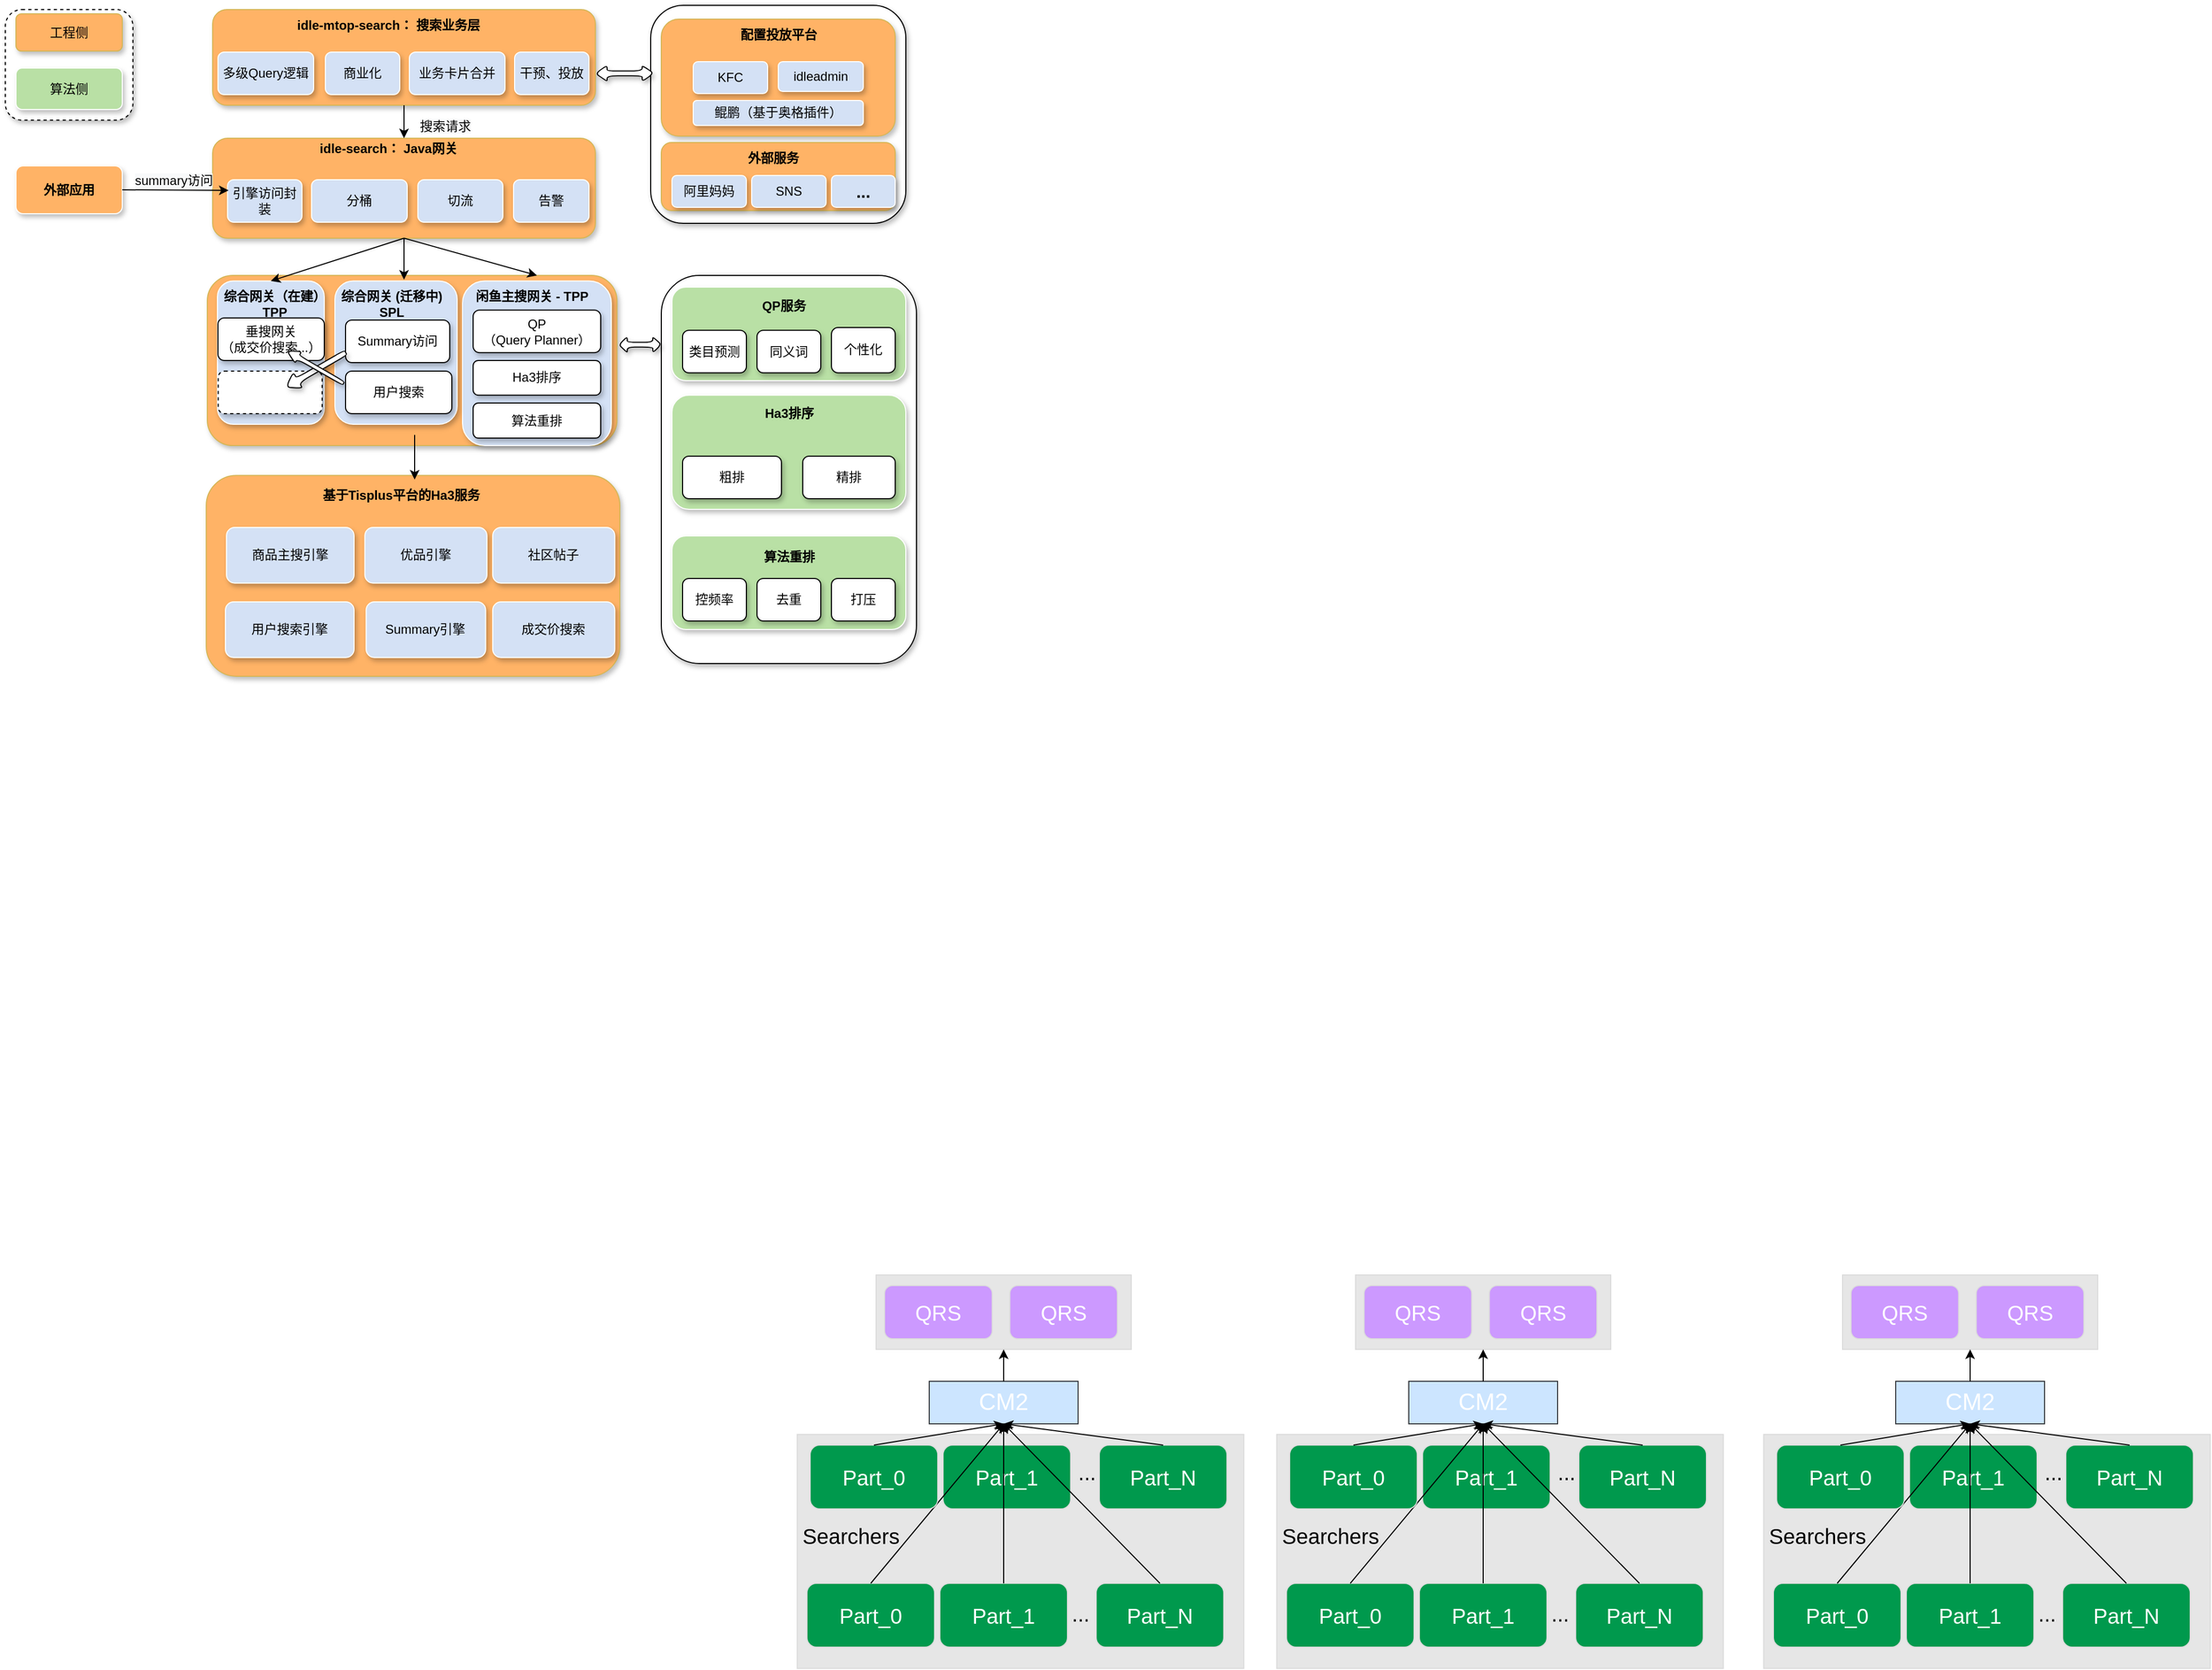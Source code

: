 <mxfile version="15.2.4" type="github">
  <diagram id="C5RBs43oDa-KdzZeNtuy" name="Page-1">
    <mxGraphModel dx="2573" dy="935" grid="1" gridSize="10" guides="1" tooltips="1" connect="1" arrows="1" fold="1" page="1" pageScale="1" pageWidth="827" pageHeight="1169" math="0" shadow="0">
      <root>
        <mxCell id="WIyWlLk6GJQsqaUBKTNV-0" />
        <mxCell id="WIyWlLk6GJQsqaUBKTNV-1" parent="WIyWlLk6GJQsqaUBKTNV-0" />
        <mxCell id="n1WyoDE3m9YggTQjJOGG-90" value="" style="rounded=1;whiteSpace=wrap;html=1;shadow=1;" vertex="1" parent="WIyWlLk6GJQsqaUBKTNV-1">
          <mxGeometry x="507" y="566" width="240" height="205" as="geometry" />
        </mxCell>
        <mxCell id="n1WyoDE3m9YggTQjJOGG-88" value="" style="rounded=1;whiteSpace=wrap;html=1;shadow=1;dashed=1;" vertex="1" parent="WIyWlLk6GJQsqaUBKTNV-1">
          <mxGeometry x="-100" y="570" width="120" height="104" as="geometry" />
        </mxCell>
        <mxCell id="n1WyoDE3m9YggTQjJOGG-87" value="" style="rounded=1;whiteSpace=wrap;html=1;shadow=1;" vertex="1" parent="WIyWlLk6GJQsqaUBKTNV-1">
          <mxGeometry x="517" y="820" width="240" height="365" as="geometry" />
        </mxCell>
        <mxCell id="n1WyoDE3m9YggTQjJOGG-44" value="" style="rounded=1;whiteSpace=wrap;html=1;fillColor=#FFB366;strokeColor=#d6b656;shadow=1;" vertex="1" parent="WIyWlLk6GJQsqaUBKTNV-1">
          <mxGeometry x="90" y="820" width="385.25" height="160" as="geometry" />
        </mxCell>
        <mxCell id="n1WyoDE3m9YggTQjJOGG-2" value="" style="rounded=1;whiteSpace=wrap;html=1;fillColor=#FFB366;strokeColor=#d6b656;shadow=1;" vertex="1" parent="WIyWlLk6GJQsqaUBKTNV-1">
          <mxGeometry x="95" y="570" width="360" height="90" as="geometry" />
        </mxCell>
        <mxCell id="n1WyoDE3m9YggTQjJOGG-3" value="&lt;b&gt;idle-mtop-search： 搜索业务层&lt;/b&gt;" style="text;html=1;resizable=0;autosize=1;align=center;verticalAlign=middle;points=[];fillColor=none;strokeColor=none;rounded=0;shadow=1;" vertex="1" parent="WIyWlLk6GJQsqaUBKTNV-1">
          <mxGeometry x="165" y="575" width="190" height="20" as="geometry" />
        </mxCell>
        <mxCell id="n1WyoDE3m9YggTQjJOGG-4" value="" style="rounded=1;whiteSpace=wrap;html=1;fillColor=#FFB366;strokeColor=#d6b656;shadow=1;" vertex="1" parent="WIyWlLk6GJQsqaUBKTNV-1">
          <mxGeometry x="95" y="691" width="360" height="94" as="geometry" />
        </mxCell>
        <mxCell id="n1WyoDE3m9YggTQjJOGG-6" value="&lt;b&gt;idle-search： Java网关&lt;/b&gt;" style="text;html=1;resizable=0;autosize=1;align=center;verticalAlign=middle;points=[];fillColor=none;strokeColor=none;rounded=0;shadow=1;" vertex="1" parent="WIyWlLk6GJQsqaUBKTNV-1">
          <mxGeometry x="190" y="691" width="140" height="20" as="geometry" />
        </mxCell>
        <mxCell id="n1WyoDE3m9YggTQjJOGG-8" value="算法侧" style="rounded=1;whiteSpace=wrap;html=1;fillColor=#B9E0A5;strokeColor=#FFFFFF;shadow=1;" vertex="1" parent="WIyWlLk6GJQsqaUBKTNV-1">
          <mxGeometry x="-90" y="625" width="100" height="39" as="geometry" />
        </mxCell>
        <mxCell id="n1WyoDE3m9YggTQjJOGG-9" value="工程侧" style="rounded=1;whiteSpace=wrap;html=1;fillColor=#FFB366;strokeColor=#d6b656;shadow=1;" vertex="1" parent="WIyWlLk6GJQsqaUBKTNV-1">
          <mxGeometry x="-90" y="574" width="100" height="35" as="geometry" />
        </mxCell>
        <mxCell id="n1WyoDE3m9YggTQjJOGG-10" value="业务卡片合并" style="rounded=1;whiteSpace=wrap;html=1;fillColor=#D4E1F5;strokeColor=#FFFFFF;shadow=1;" vertex="1" parent="WIyWlLk6GJQsqaUBKTNV-1">
          <mxGeometry x="280" y="610" width="90" height="40" as="geometry" />
        </mxCell>
        <mxCell id="n1WyoDE3m9YggTQjJOGG-11" value="多级Query逻辑" style="rounded=1;whiteSpace=wrap;html=1;fillColor=#D4E1F5;strokeColor=#FFFFFF;shadow=1;" vertex="1" parent="WIyWlLk6GJQsqaUBKTNV-1">
          <mxGeometry x="100" y="610" width="90" height="40" as="geometry" />
        </mxCell>
        <mxCell id="n1WyoDE3m9YggTQjJOGG-12" value="干预、投放" style="rounded=1;whiteSpace=wrap;html=1;fillColor=#D4E1F5;strokeColor=#FFFFFF;shadow=1;" vertex="1" parent="WIyWlLk6GJQsqaUBKTNV-1">
          <mxGeometry x="379" y="610" width="70" height="40" as="geometry" />
        </mxCell>
        <mxCell id="n1WyoDE3m9YggTQjJOGG-13" value="商业化" style="rounded=1;whiteSpace=wrap;html=1;fillColor=#D4E1F5;strokeColor=#FFFFFF;shadow=1;" vertex="1" parent="WIyWlLk6GJQsqaUBKTNV-1">
          <mxGeometry x="201" y="610" width="70" height="40" as="geometry" />
        </mxCell>
        <mxCell id="n1WyoDE3m9YggTQjJOGG-16" value="" style="rounded=1;whiteSpace=wrap;html=1;fillColor=#FFB366;strokeColor=#d6b656;shadow=1;" vertex="1" parent="WIyWlLk6GJQsqaUBKTNV-1">
          <mxGeometry x="517" y="579" width="220" height="110" as="geometry" />
        </mxCell>
        <mxCell id="n1WyoDE3m9YggTQjJOGG-17" value="鲲鹏（基于奥格插件）" style="rounded=1;whiteSpace=wrap;html=1;fillColor=#D4E1F5;strokeColor=#FFFFFF;shadow=1;" vertex="1" parent="WIyWlLk6GJQsqaUBKTNV-1">
          <mxGeometry x="547" y="655.5" width="160" height="23.5" as="geometry" />
        </mxCell>
        <mxCell id="n1WyoDE3m9YggTQjJOGG-18" value="&lt;b&gt;配置投放平台&lt;/b&gt;" style="text;html=1;resizable=0;autosize=1;align=center;verticalAlign=middle;points=[];fillColor=none;strokeColor=none;rounded=0;shadow=1;" vertex="1" parent="WIyWlLk6GJQsqaUBKTNV-1">
          <mxGeometry x="582" y="584" width="90" height="20" as="geometry" />
        </mxCell>
        <mxCell id="n1WyoDE3m9YggTQjJOGG-19" value="idleadmin" style="rounded=1;whiteSpace=wrap;html=1;fillColor=#D4E1F5;strokeColor=#FFFFFF;shadow=1;" vertex="1" parent="WIyWlLk6GJQsqaUBKTNV-1">
          <mxGeometry x="627" y="619" width="80" height="28" as="geometry" />
        </mxCell>
        <mxCell id="n1WyoDE3m9YggTQjJOGG-20" value="引擎访问封装" style="rounded=1;whiteSpace=wrap;html=1;fillColor=#D4E1F5;strokeColor=#FFFFFF;shadow=1;" vertex="1" parent="WIyWlLk6GJQsqaUBKTNV-1">
          <mxGeometry x="109" y="730" width="70" height="40" as="geometry" />
        </mxCell>
        <mxCell id="n1WyoDE3m9YggTQjJOGG-21" value="分桶" style="rounded=1;whiteSpace=wrap;html=1;fillColor=#D4E1F5;strokeColor=#FFFFFF;shadow=1;" vertex="1" parent="WIyWlLk6GJQsqaUBKTNV-1">
          <mxGeometry x="188" y="730" width="90" height="40" as="geometry" />
        </mxCell>
        <mxCell id="n1WyoDE3m9YggTQjJOGG-22" value="切流" style="rounded=1;whiteSpace=wrap;html=1;fillColor=#D4E1F5;strokeColor=#FFFFFF;shadow=1;" vertex="1" parent="WIyWlLk6GJQsqaUBKTNV-1">
          <mxGeometry x="288" y="730" width="80" height="40" as="geometry" />
        </mxCell>
        <mxCell id="n1WyoDE3m9YggTQjJOGG-23" value="告警" style="rounded=1;whiteSpace=wrap;html=1;fillColor=#D4E1F5;strokeColor=#FFFFFF;shadow=1;" vertex="1" parent="WIyWlLk6GJQsqaUBKTNV-1">
          <mxGeometry x="378" y="730" width="71" height="40" as="geometry" />
        </mxCell>
        <mxCell id="n1WyoDE3m9YggTQjJOGG-25" value="&lt;b&gt;外部应用&lt;/b&gt;" style="rounded=1;whiteSpace=wrap;html=1;fillColor=#FFB366;strokeColor=#FFFFFF;shadow=1;" vertex="1" parent="WIyWlLk6GJQsqaUBKTNV-1">
          <mxGeometry x="-90" y="717" width="100" height="45" as="geometry" />
        </mxCell>
        <mxCell id="n1WyoDE3m9YggTQjJOGG-28" value="" style="endArrow=classic;html=1;exitX=1;exitY=0.5;exitDx=0;exitDy=0;" edge="1" parent="WIyWlLk6GJQsqaUBKTNV-1" source="n1WyoDE3m9YggTQjJOGG-25">
          <mxGeometry width="50" height="50" relative="1" as="geometry">
            <mxPoint x="380" y="581" as="sourcePoint" />
            <mxPoint x="110" y="740" as="targetPoint" />
          </mxGeometry>
        </mxCell>
        <mxCell id="n1WyoDE3m9YggTQjJOGG-29" value="&lt;span style=&quot;color: rgb(0 , 0 , 0) ; font-family: &amp;#34;helvetica&amp;#34; ; font-size: 12px ; font-style: normal ; font-weight: 400 ; letter-spacing: normal ; text-align: center ; text-indent: 0px ; text-transform: none ; word-spacing: 0px ; background-color: rgb(248 , 249 , 250) ; display: inline ; float: none&quot;&gt;summary访问&lt;/span&gt;" style="text;whiteSpace=wrap;html=1;" vertex="1" parent="WIyWlLk6GJQsqaUBKTNV-1">
          <mxGeometry x="20" y="717" width="90" height="30" as="geometry" />
        </mxCell>
        <mxCell id="n1WyoDE3m9YggTQjJOGG-30" value="" style="endArrow=classic;html=1;exitX=0.5;exitY=1;exitDx=0;exitDy=0;entryX=0.5;entryY=0;entryDx=0;entryDy=0;" edge="1" parent="WIyWlLk6GJQsqaUBKTNV-1" source="n1WyoDE3m9YggTQjJOGG-2" target="n1WyoDE3m9YggTQjJOGG-4">
          <mxGeometry width="50" height="50" relative="1" as="geometry">
            <mxPoint x="380" y="700" as="sourcePoint" />
            <mxPoint x="430" y="650" as="targetPoint" />
          </mxGeometry>
        </mxCell>
        <mxCell id="n1WyoDE3m9YggTQjJOGG-31" value="&lt;span style=&quot;color: rgb(0 , 0 , 0) ; font-family: &amp;#34;helvetica&amp;#34; ; font-size: 12px ; font-style: normal ; font-weight: 400 ; letter-spacing: normal ; text-align: center ; text-indent: 0px ; text-transform: none ; word-spacing: 0px ; background-color: rgb(248 , 249 , 250) ; display: inline ; float: none&quot;&gt;搜索请求&lt;/span&gt;" style="text;whiteSpace=wrap;html=1;" vertex="1" parent="WIyWlLk6GJQsqaUBKTNV-1">
          <mxGeometry x="288" y="666" width="90" height="30" as="geometry" />
        </mxCell>
        <mxCell id="n1WyoDE3m9YggTQjJOGG-32" value="" style="rounded=1;whiteSpace=wrap;html=1;fillColor=#D4E1F5;strokeColor=#FFFFFF;shadow=1;" vertex="1" parent="WIyWlLk6GJQsqaUBKTNV-1">
          <mxGeometry x="330" y="825.25" width="140" height="154.75" as="geometry" />
        </mxCell>
        <mxCell id="n1WyoDE3m9YggTQjJOGG-33" value="&lt;b&gt;闲鱼主搜网关 - TPP&lt;/b&gt;" style="text;html=1;resizable=0;autosize=1;align=center;verticalAlign=middle;points=[];fillColor=none;strokeColor=none;rounded=0;shadow=1;" vertex="1" parent="WIyWlLk6GJQsqaUBKTNV-1">
          <mxGeometry x="335" y="830" width="120" height="20" as="geometry" />
        </mxCell>
        <mxCell id="n1WyoDE3m9YggTQjJOGG-38" value="" style="rounded=1;whiteSpace=wrap;html=1;fillColor=#D4E1F5;strokeColor=#FFFFFF;shadow=1;" vertex="1" parent="WIyWlLk6GJQsqaUBKTNV-1">
          <mxGeometry x="210" y="825.25" width="115" height="134.75" as="geometry" />
        </mxCell>
        <mxCell id="n1WyoDE3m9YggTQjJOGG-39" value="&lt;b&gt;综合网关 (迁移中)&lt;br&gt;SPL&lt;br&gt;&lt;/b&gt;" style="text;html=1;resizable=0;autosize=1;align=center;verticalAlign=middle;points=[];fillColor=none;strokeColor=none;rounded=0;shadow=1;" vertex="1" parent="WIyWlLk6GJQsqaUBKTNV-1">
          <mxGeometry x="208" y="832" width="110" height="30" as="geometry" />
        </mxCell>
        <mxCell id="n1WyoDE3m9YggTQjJOGG-42" value="" style="rounded=1;whiteSpace=wrap;html=1;fillColor=#D4E1F5;shadow=1;strokeColor=#FFFFFF;" vertex="1" parent="WIyWlLk6GJQsqaUBKTNV-1">
          <mxGeometry x="99.5" y="825.25" width="100.5" height="134.75" as="geometry" />
        </mxCell>
        <mxCell id="n1WyoDE3m9YggTQjJOGG-43" value="QP&lt;br&gt;（Query Planner）" style="rounded=1;whiteSpace=wrap;html=1;fillColor=#FFFFFF;strokeColor=#000000;shadow=1;" vertex="1" parent="WIyWlLk6GJQsqaUBKTNV-1">
          <mxGeometry x="340" y="852.63" width="120" height="40" as="geometry" />
        </mxCell>
        <mxCell id="n1WyoDE3m9YggTQjJOGG-45" value="算法重排" style="rounded=1;whiteSpace=wrap;html=1;fillColor=#FFFFFF;strokeColor=#000000;shadow=1;" vertex="1" parent="WIyWlLk6GJQsqaUBKTNV-1">
          <mxGeometry x="340" y="940" width="120" height="33" as="geometry" />
        </mxCell>
        <mxCell id="n1WyoDE3m9YggTQjJOGG-46" value="&lt;b&gt;综合网关（在建）&lt;br&gt;TPP&lt;/b&gt;" style="text;html=1;resizable=0;autosize=1;align=center;verticalAlign=middle;points=[];fillColor=none;strokeColor=none;rounded=0;shadow=1;" vertex="1" parent="WIyWlLk6GJQsqaUBKTNV-1">
          <mxGeometry x="98" y="832" width="110" height="30" as="geometry" />
        </mxCell>
        <mxCell id="n1WyoDE3m9YggTQjJOGG-47" value="垂搜网关&lt;br&gt;（成交价搜索...）" style="rounded=1;whiteSpace=wrap;html=1;fillColor=#FFFFFF;strokeColor=#000000;shadow=1;" vertex="1" parent="WIyWlLk6GJQsqaUBKTNV-1">
          <mxGeometry x="100" y="860" width="100" height="40" as="geometry" />
        </mxCell>
        <mxCell id="n1WyoDE3m9YggTQjJOGG-48" value="" style="rounded=1;whiteSpace=wrap;html=1;fillColor=#FFFFFF;strokeColor=#000000;shadow=1;dashed=1;" vertex="1" parent="WIyWlLk6GJQsqaUBKTNV-1">
          <mxGeometry x="100.25" y="910" width="97.75" height="40" as="geometry" />
        </mxCell>
        <mxCell id="n1WyoDE3m9YggTQjJOGG-49" value="Summary访问" style="rounded=1;whiteSpace=wrap;html=1;fillColor=#FFFFFF;strokeColor=#000000;shadow=1;" vertex="1" parent="WIyWlLk6GJQsqaUBKTNV-1">
          <mxGeometry x="220" y="862" width="98" height="40" as="geometry" />
        </mxCell>
        <mxCell id="n1WyoDE3m9YggTQjJOGG-50" value="用户搜索" style="rounded=1;whiteSpace=wrap;html=1;fillColor=#FFFFFF;strokeColor=#000000;shadow=1;" vertex="1" parent="WIyWlLk6GJQsqaUBKTNV-1">
          <mxGeometry x="220" y="910" width="100" height="40" as="geometry" />
        </mxCell>
        <mxCell id="n1WyoDE3m9YggTQjJOGG-56" value="" style="endArrow=classic;html=1;exitX=0.5;exitY=1;exitDx=0;exitDy=0;entryX=0.5;entryY=0;entryDx=0;entryDy=0;" edge="1" parent="WIyWlLk6GJQsqaUBKTNV-1" source="n1WyoDE3m9YggTQjJOGG-4" target="n1WyoDE3m9YggTQjJOGG-42">
          <mxGeometry width="50" height="50" relative="1" as="geometry">
            <mxPoint x="285" y="794" as="sourcePoint" />
            <mxPoint x="295" y="710" as="targetPoint" />
          </mxGeometry>
        </mxCell>
        <mxCell id="n1WyoDE3m9YggTQjJOGG-57" value="" style="endArrow=classic;html=1;exitX=0.5;exitY=1;exitDx=0;exitDy=0;" edge="1" parent="WIyWlLk6GJQsqaUBKTNV-1" source="n1WyoDE3m9YggTQjJOGG-4">
          <mxGeometry width="50" height="50" relative="1" as="geometry">
            <mxPoint x="280" y="790" as="sourcePoint" />
            <mxPoint x="275" y="824" as="targetPoint" />
          </mxGeometry>
        </mxCell>
        <mxCell id="n1WyoDE3m9YggTQjJOGG-58" value="" style="endArrow=classic;html=1;exitX=0.5;exitY=1;exitDx=0;exitDy=0;" edge="1" parent="WIyWlLk6GJQsqaUBKTNV-1" source="n1WyoDE3m9YggTQjJOGG-4">
          <mxGeometry width="50" height="50" relative="1" as="geometry">
            <mxPoint x="280" y="794" as="sourcePoint" />
            <mxPoint x="400" y="820" as="targetPoint" />
          </mxGeometry>
        </mxCell>
        <mxCell id="n1WyoDE3m9YggTQjJOGG-59" value="" style="shape=singleArrow;direction=west;whiteSpace=wrap;html=1;rounded=1;shadow=1;strokeColor=#000000;fillColor=#FFFFFF;gradientColor=none;rotation=-30;arrowWidth=0.298;arrowSize=0.2;" vertex="1" parent="WIyWlLk6GJQsqaUBKTNV-1">
          <mxGeometry x="159.54" y="900.3" width="65" height="17.13" as="geometry" />
        </mxCell>
        <mxCell id="n1WyoDE3m9YggTQjJOGG-61" value="" style="shape=singleArrow;direction=west;whiteSpace=wrap;html=1;rounded=1;shadow=1;strokeColor=#000000;fillColor=#FFFFFF;gradientColor=none;rotation=30;arrowWidth=0.298;arrowSize=0.2;" vertex="1" parent="WIyWlLk6GJQsqaUBKTNV-1">
          <mxGeometry x="160.77" y="899.91" width="61.46" height="12.63" as="geometry" />
        </mxCell>
        <mxCell id="n1WyoDE3m9YggTQjJOGG-64" value="" style="rounded=1;whiteSpace=wrap;html=1;fillColor=#FFB366;strokeColor=#d6b656;shadow=1;" vertex="1" parent="WIyWlLk6GJQsqaUBKTNV-1">
          <mxGeometry x="89" y="1008.18" width="389" height="188.82" as="geometry" />
        </mxCell>
        <mxCell id="n1WyoDE3m9YggTQjJOGG-65" value="商品主搜引擎" style="rounded=1;whiteSpace=wrap;html=1;fillColor=#D4E1F5;shadow=1;strokeColor=#FFFFFF;" vertex="1" parent="WIyWlLk6GJQsqaUBKTNV-1">
          <mxGeometry x="108" y="1057" width="120" height="52.37" as="geometry" />
        </mxCell>
        <mxCell id="n1WyoDE3m9YggTQjJOGG-66" value="" style="shape=doubleArrow;whiteSpace=wrap;html=1;rounded=1;shadow=1;strokeColor=#000000;fillColor=#FFFFFF;gradientColor=none;" vertex="1" parent="WIyWlLk6GJQsqaUBKTNV-1">
          <mxGeometry x="455" y="622.5" width="55" height="15" as="geometry" />
        </mxCell>
        <mxCell id="n1WyoDE3m9YggTQjJOGG-67" value="用户搜索引擎" style="rounded=1;whiteSpace=wrap;html=1;fillColor=#D4E1F5;shadow=1;strokeColor=#FFFFFF;" vertex="1" parent="WIyWlLk6GJQsqaUBKTNV-1">
          <mxGeometry x="107" y="1127" width="121" height="52.37" as="geometry" />
        </mxCell>
        <mxCell id="n1WyoDE3m9YggTQjJOGG-68" value="优品引擎" style="rounded=1;whiteSpace=wrap;html=1;fillColor=#D4E1F5;shadow=1;strokeColor=#FFFFFF;" vertex="1" parent="WIyWlLk6GJQsqaUBKTNV-1">
          <mxGeometry x="238.17" y="1057" width="114.83" height="52.37" as="geometry" />
        </mxCell>
        <mxCell id="n1WyoDE3m9YggTQjJOGG-69" value="Summary引擎" style="rounded=1;whiteSpace=wrap;html=1;fillColor=#D4E1F5;shadow=1;strokeColor=#FFFFFF;" vertex="1" parent="WIyWlLk6GJQsqaUBKTNV-1">
          <mxGeometry x="239.38" y="1127" width="112.41" height="52.37" as="geometry" />
        </mxCell>
        <mxCell id="n1WyoDE3m9YggTQjJOGG-70" value="社区帖子" style="rounded=1;whiteSpace=wrap;html=1;fillColor=#D4E1F5;shadow=1;strokeColor=#FFFFFF;" vertex="1" parent="WIyWlLk6GJQsqaUBKTNV-1">
          <mxGeometry x="358.42" y="1057" width="114.83" height="52.37" as="geometry" />
        </mxCell>
        <mxCell id="n1WyoDE3m9YggTQjJOGG-71" value="成交价搜索" style="rounded=1;whiteSpace=wrap;html=1;fillColor=#D4E1F5;shadow=1;strokeColor=#FFFFFF;" vertex="1" parent="WIyWlLk6GJQsqaUBKTNV-1">
          <mxGeometry x="358.42" y="1127" width="114.83" height="52.37" as="geometry" />
        </mxCell>
        <mxCell id="n1WyoDE3m9YggTQjJOGG-72" value="&lt;b&gt;基于Tisplus平台的Ha3服务&lt;/b&gt;" style="text;html=1;resizable=0;autosize=1;align=center;verticalAlign=middle;points=[];fillColor=none;strokeColor=none;rounded=0;shadow=1;" vertex="1" parent="WIyWlLk6GJQsqaUBKTNV-1">
          <mxGeometry x="191.79" y="1017" width="160" height="20" as="geometry" />
        </mxCell>
        <mxCell id="n1WyoDE3m9YggTQjJOGG-73" value="" style="endArrow=classic;html=1;" edge="1" parent="WIyWlLk6GJQsqaUBKTNV-1">
          <mxGeometry width="50" height="50" relative="1" as="geometry">
            <mxPoint x="285" y="970" as="sourcePoint" />
            <mxPoint x="285" y="1012" as="targetPoint" />
          </mxGeometry>
        </mxCell>
        <mxCell id="n1WyoDE3m9YggTQjJOGG-74" value="" style="rounded=1;whiteSpace=wrap;html=1;fillColor=#B9E0A5;strokeColor=#FFFFFF;shadow=1;" vertex="1" parent="WIyWlLk6GJQsqaUBKTNV-1">
          <mxGeometry x="527" y="831" width="220" height="88" as="geometry" />
        </mxCell>
        <mxCell id="n1WyoDE3m9YggTQjJOGG-75" value="&lt;b&gt;QP服务&lt;/b&gt;" style="text;html=1;resizable=0;autosize=1;align=center;verticalAlign=middle;points=[];fillColor=none;strokeColor=none;rounded=0;shadow=1;" vertex="1" parent="WIyWlLk6GJQsqaUBKTNV-1">
          <mxGeometry x="602" y="839" width="60" height="20" as="geometry" />
        </mxCell>
        <mxCell id="n1WyoDE3m9YggTQjJOGG-76" value="类目预测" style="rounded=1;whiteSpace=wrap;html=1;fillColor=#FFFFFF;strokeColor=#000000;shadow=1;" vertex="1" parent="WIyWlLk6GJQsqaUBKTNV-1">
          <mxGeometry x="537" y="871.63" width="60" height="40" as="geometry" />
        </mxCell>
        <mxCell id="n1WyoDE3m9YggTQjJOGG-77" value="同义词" style="rounded=1;whiteSpace=wrap;html=1;fillColor=#FFFFFF;strokeColor=#000000;shadow=1;" vertex="1" parent="WIyWlLk6GJQsqaUBKTNV-1">
          <mxGeometry x="607" y="871.63" width="60" height="40" as="geometry" />
        </mxCell>
        <mxCell id="n1WyoDE3m9YggTQjJOGG-78" value="个性化" style="rounded=1;whiteSpace=wrap;html=1;fillColor=#FFFFFF;strokeColor=#000000;shadow=1;" vertex="1" parent="WIyWlLk6GJQsqaUBKTNV-1">
          <mxGeometry x="677" y="869" width="60" height="42.63" as="geometry" />
        </mxCell>
        <mxCell id="n1WyoDE3m9YggTQjJOGG-79" value="" style="rounded=1;whiteSpace=wrap;html=1;fillColor=#B9E0A5;strokeColor=#FFFFFF;shadow=1;" vertex="1" parent="WIyWlLk6GJQsqaUBKTNV-1">
          <mxGeometry x="527" y="1065" width="220" height="88" as="geometry" />
        </mxCell>
        <mxCell id="n1WyoDE3m9YggTQjJOGG-80" value="&lt;b&gt;算法重排&lt;/b&gt;" style="text;html=1;resizable=0;autosize=1;align=center;verticalAlign=middle;points=[];fillColor=none;strokeColor=none;rounded=0;shadow=1;" vertex="1" parent="WIyWlLk6GJQsqaUBKTNV-1">
          <mxGeometry x="607" y="1075" width="60" height="20" as="geometry" />
        </mxCell>
        <mxCell id="n1WyoDE3m9YggTQjJOGG-81" value="控频率" style="rounded=1;whiteSpace=wrap;html=1;fillColor=#FFFFFF;strokeColor=#000000;shadow=1;" vertex="1" parent="WIyWlLk6GJQsqaUBKTNV-1">
          <mxGeometry x="537" y="1105" width="60" height="40" as="geometry" />
        </mxCell>
        <mxCell id="n1WyoDE3m9YggTQjJOGG-82" value="去重" style="rounded=1;whiteSpace=wrap;html=1;fillColor=#FFFFFF;strokeColor=#000000;shadow=1;" vertex="1" parent="WIyWlLk6GJQsqaUBKTNV-1">
          <mxGeometry x="607" y="1105" width="60" height="40" as="geometry" />
        </mxCell>
        <mxCell id="n1WyoDE3m9YggTQjJOGG-83" value="打压" style="rounded=1;whiteSpace=wrap;html=1;fillColor=#FFFFFF;strokeColor=#000000;shadow=1;" vertex="1" parent="WIyWlLk6GJQsqaUBKTNV-1">
          <mxGeometry x="677" y="1105" width="60" height="40" as="geometry" />
        </mxCell>
        <mxCell id="n1WyoDE3m9YggTQjJOGG-85" value="" style="shape=doubleArrow;whiteSpace=wrap;html=1;rounded=1;shadow=1;strokeColor=#000000;fillColor=#FFFFFF;gradientColor=none;" vertex="1" parent="WIyWlLk6GJQsqaUBKTNV-1">
          <mxGeometry x="477" y="877.63" width="40" height="15" as="geometry" />
        </mxCell>
        <mxCell id="n1WyoDE3m9YggTQjJOGG-92" value="KFC" style="rounded=1;whiteSpace=wrap;html=1;fillColor=#D4E1F5;strokeColor=#FFFFFF;shadow=1;" vertex="1" parent="WIyWlLk6GJQsqaUBKTNV-1">
          <mxGeometry x="547" y="619" width="70" height="30" as="geometry" />
        </mxCell>
        <mxCell id="n1WyoDE3m9YggTQjJOGG-94" value="" style="rounded=1;whiteSpace=wrap;html=1;fillColor=#FFB366;strokeColor=#d6b656;shadow=1;" vertex="1" parent="WIyWlLk6GJQsqaUBKTNV-1">
          <mxGeometry x="517" y="695" width="220" height="64" as="geometry" />
        </mxCell>
        <mxCell id="n1WyoDE3m9YggTQjJOGG-95" value="&lt;b&gt;外部服务&lt;/b&gt;" style="text;html=1;resizable=0;autosize=1;align=center;verticalAlign=middle;points=[];fillColor=none;strokeColor=none;rounded=0;shadow=1;" vertex="1" parent="WIyWlLk6GJQsqaUBKTNV-1">
          <mxGeometry x="592" y="700" width="60" height="20" as="geometry" />
        </mxCell>
        <mxCell id="n1WyoDE3m9YggTQjJOGG-96" value="阿里妈妈" style="rounded=1;whiteSpace=wrap;html=1;fillColor=#D4E1F5;strokeColor=#FFFFFF;shadow=1;" vertex="1" parent="WIyWlLk6GJQsqaUBKTNV-1">
          <mxGeometry x="527" y="726" width="70" height="30" as="geometry" />
        </mxCell>
        <mxCell id="n1WyoDE3m9YggTQjJOGG-98" value="SNS" style="rounded=1;whiteSpace=wrap;html=1;fillColor=#D4E1F5;strokeColor=#FFFFFF;shadow=1;" vertex="1" parent="WIyWlLk6GJQsqaUBKTNV-1">
          <mxGeometry x="602" y="726" width="70" height="30" as="geometry" />
        </mxCell>
        <mxCell id="n1WyoDE3m9YggTQjJOGG-100" value="&lt;font style=&quot;font-size: 16px&quot;&gt;&lt;b&gt;...&lt;/b&gt;&lt;/font&gt;" style="rounded=1;whiteSpace=wrap;html=1;fillColor=#D4E1F5;strokeColor=#FFFFFF;shadow=1;" vertex="1" parent="WIyWlLk6GJQsqaUBKTNV-1">
          <mxGeometry x="677" y="726" width="60" height="30" as="geometry" />
        </mxCell>
        <mxCell id="n1WyoDE3m9YggTQjJOGG-106" value="Ha3排序" style="rounded=1;whiteSpace=wrap;html=1;fillColor=#FFFFFF;strokeColor=#000000;shadow=1;" vertex="1" parent="WIyWlLk6GJQsqaUBKTNV-1">
          <mxGeometry x="340" y="900" width="120" height="32.63" as="geometry" />
        </mxCell>
        <mxCell id="n1WyoDE3m9YggTQjJOGG-107" value="" style="rounded=1;whiteSpace=wrap;html=1;fillColor=#B9E0A5;strokeColor=#FFFFFF;shadow=1;" vertex="1" parent="WIyWlLk6GJQsqaUBKTNV-1">
          <mxGeometry x="527" y="932.63" width="220" height="107.37" as="geometry" />
        </mxCell>
        <mxCell id="n1WyoDE3m9YggTQjJOGG-109" value="&lt;b&gt;Ha3排序&lt;/b&gt;" style="text;html=1;resizable=0;autosize=1;align=center;verticalAlign=middle;points=[];fillColor=none;strokeColor=none;rounded=0;shadow=1;" vertex="1" parent="WIyWlLk6GJQsqaUBKTNV-1">
          <mxGeometry x="607" y="940" width="60" height="20" as="geometry" />
        </mxCell>
        <mxCell id="n1WyoDE3m9YggTQjJOGG-110" value="粗排" style="rounded=1;whiteSpace=wrap;html=1;fillColor=#FFFFFF;strokeColor=#000000;shadow=1;" vertex="1" parent="WIyWlLk6GJQsqaUBKTNV-1">
          <mxGeometry x="537" y="990" width="93" height="40" as="geometry" />
        </mxCell>
        <mxCell id="n1WyoDE3m9YggTQjJOGG-112" value="精排" style="rounded=1;whiteSpace=wrap;html=1;fillColor=#FFFFFF;strokeColor=#000000;shadow=1;" vertex="1" parent="WIyWlLk6GJQsqaUBKTNV-1">
          <mxGeometry x="650" y="990" width="87" height="40" as="geometry" />
        </mxCell>
        <mxCell id="n1WyoDE3m9YggTQjJOGG-121" value="" style="rounded=0;whiteSpace=wrap;html=1;shadow=0;strokeColor=#DBDBDB;fillColor=#E6E6E6;gradientColor=none;" vertex="1" parent="WIyWlLk6GJQsqaUBKTNV-1">
          <mxGeometry x="644.84" y="1910" width="420" height="220" as="geometry" />
        </mxCell>
        <mxCell id="n1WyoDE3m9YggTQjJOGG-122" value="&lt;font color=&quot;#ffffff&quot; style=&quot;font-size: 22px&quot;&gt;CM2&lt;/font&gt;" style="rounded=0;whiteSpace=wrap;html=1;shadow=0;strokeColor=#36393d;fillColor=#cce5ff;" vertex="1" parent="WIyWlLk6GJQsqaUBKTNV-1">
          <mxGeometry x="769" y="1860" width="140" height="40" as="geometry" />
        </mxCell>
        <mxCell id="n1WyoDE3m9YggTQjJOGG-123" value="&lt;font color=&quot;#ffffff&quot; style=&quot;font-size: 20px&quot;&gt;Part_0&lt;/font&gt;" style="rounded=1;whiteSpace=wrap;html=1;shadow=0;strokeColor=#DBDBDB;fillColor=#00994D;gradientColor=none;fontSize=20;" vertex="1" parent="WIyWlLk6GJQsqaUBKTNV-1">
          <mxGeometry x="654" y="2050" width="120" height="60" as="geometry" />
        </mxCell>
        <mxCell id="n1WyoDE3m9YggTQjJOGG-124" value="&lt;font color=&quot;#ffffff&quot; style=&quot;font-size: 20px&quot;&gt;Part_1&lt;/font&gt;" style="rounded=1;whiteSpace=wrap;html=1;shadow=0;strokeColor=#DBDBDB;fillColor=#00994D;gradientColor=none;fontSize=20;" vertex="1" parent="WIyWlLk6GJQsqaUBKTNV-1">
          <mxGeometry x="779" y="2050" width="120" height="60" as="geometry" />
        </mxCell>
        <mxCell id="n1WyoDE3m9YggTQjJOGG-125" value="&lt;font color=&quot;#ffffff&quot; style=&quot;font-size: 20px&quot;&gt;Part_N&lt;/font&gt;" style="rounded=1;whiteSpace=wrap;html=1;shadow=0;strokeColor=#DBDBDB;fillColor=#00994D;gradientColor=none;fontSize=20;" vertex="1" parent="WIyWlLk6GJQsqaUBKTNV-1">
          <mxGeometry x="926" y="2050" width="120" height="60" as="geometry" />
        </mxCell>
        <mxCell id="n1WyoDE3m9YggTQjJOGG-126" value="Searchers" style="text;html=1;resizable=0;autosize=1;align=center;verticalAlign=middle;points=[];fillColor=none;strokeColor=none;rounded=0;shadow=0;fontSize=20;" vertex="1" parent="WIyWlLk6GJQsqaUBKTNV-1">
          <mxGeometry x="640" y="1990" width="110" height="30" as="geometry" />
        </mxCell>
        <mxCell id="n1WyoDE3m9YggTQjJOGG-135" value="&lt;font color=&quot;#ffffff&quot; style=&quot;font-size: 20px&quot;&gt;Part_1&lt;/font&gt;" style="rounded=1;whiteSpace=wrap;html=1;shadow=0;strokeColor=#DBDBDB;fillColor=#00994D;gradientColor=none;fontSize=20;" vertex="1" parent="WIyWlLk6GJQsqaUBKTNV-1">
          <mxGeometry x="782" y="1920" width="120" height="60" as="geometry" />
        </mxCell>
        <mxCell id="n1WyoDE3m9YggTQjJOGG-129" value="" style="endArrow=classic;html=1;fontSize=20;exitX=0.5;exitY=0;exitDx=0;exitDy=0;entryX=0.5;entryY=1;entryDx=0;entryDy=0;" edge="1" parent="WIyWlLk6GJQsqaUBKTNV-1" source="n1WyoDE3m9YggTQjJOGG-123" target="n1WyoDE3m9YggTQjJOGG-122">
          <mxGeometry width="50" height="50" relative="1" as="geometry">
            <mxPoint x="1019" y="2000" as="sourcePoint" />
            <mxPoint x="1069" y="1950" as="targetPoint" />
          </mxGeometry>
        </mxCell>
        <mxCell id="n1WyoDE3m9YggTQjJOGG-130" value="" style="endArrow=classic;html=1;fontSize=20;exitX=0.5;exitY=0;exitDx=0;exitDy=0;entryX=0.5;entryY=1;entryDx=0;entryDy=0;" edge="1" parent="WIyWlLk6GJQsqaUBKTNV-1" source="n1WyoDE3m9YggTQjJOGG-124" target="n1WyoDE3m9YggTQjJOGG-122">
          <mxGeometry width="50" height="50" relative="1" as="geometry">
            <mxPoint x="724" y="2060" as="sourcePoint" />
            <mxPoint x="851" y="1910" as="targetPoint" />
          </mxGeometry>
        </mxCell>
        <mxCell id="n1WyoDE3m9YggTQjJOGG-131" value="" style="endArrow=classic;html=1;fontSize=20;exitX=0.5;exitY=0;exitDx=0;exitDy=0;entryX=0.5;entryY=1;entryDx=0;entryDy=0;" edge="1" parent="WIyWlLk6GJQsqaUBKTNV-1" source="n1WyoDE3m9YggTQjJOGG-125" target="n1WyoDE3m9YggTQjJOGG-122">
          <mxGeometry width="50" height="50" relative="1" as="geometry">
            <mxPoint x="734" y="2070" as="sourcePoint" />
            <mxPoint x="861" y="1920" as="targetPoint" />
          </mxGeometry>
        </mxCell>
        <mxCell id="n1WyoDE3m9YggTQjJOGG-133" value="..." style="text;html=1;resizable=0;autosize=1;align=center;verticalAlign=middle;points=[];fillColor=none;strokeColor=none;rounded=0;shadow=0;fontSize=20;" vertex="1" parent="WIyWlLk6GJQsqaUBKTNV-1">
          <mxGeometry x="896" y="2063" width="30" height="30" as="geometry" />
        </mxCell>
        <mxCell id="n1WyoDE3m9YggTQjJOGG-134" value="&lt;font color=&quot;#ffffff&quot; style=&quot;font-size: 20px&quot;&gt;Part_0&lt;/font&gt;" style="rounded=1;whiteSpace=wrap;html=1;shadow=0;strokeColor=#DBDBDB;fillColor=#00994D;gradientColor=none;fontSize=20;" vertex="1" parent="WIyWlLk6GJQsqaUBKTNV-1">
          <mxGeometry x="657" y="1920" width="120" height="60" as="geometry" />
        </mxCell>
        <mxCell id="n1WyoDE3m9YggTQjJOGG-136" value="&lt;font color=&quot;#ffffff&quot; style=&quot;font-size: 20px&quot;&gt;Part_N&lt;/font&gt;" style="rounded=1;whiteSpace=wrap;html=1;shadow=0;strokeColor=#DBDBDB;fillColor=#00994D;gradientColor=none;fontSize=20;" vertex="1" parent="WIyWlLk6GJQsqaUBKTNV-1">
          <mxGeometry x="929" y="1920" width="120" height="60" as="geometry" />
        </mxCell>
        <mxCell id="n1WyoDE3m9YggTQjJOGG-137" value="" style="endArrow=classic;html=1;fontSize=20;exitX=0.5;exitY=0;exitDx=0;exitDy=0;entryX=0.5;entryY=1;entryDx=0;entryDy=0;" edge="1" parent="WIyWlLk6GJQsqaUBKTNV-1" source="n1WyoDE3m9YggTQjJOGG-136" target="n1WyoDE3m9YggTQjJOGG-122">
          <mxGeometry width="50" height="50" relative="1" as="geometry">
            <mxPoint x="996" y="2060" as="sourcePoint" />
            <mxPoint x="849" y="1910" as="targetPoint" />
          </mxGeometry>
        </mxCell>
        <mxCell id="n1WyoDE3m9YggTQjJOGG-138" value="" style="endArrow=classic;html=1;fontSize=20;exitX=0.5;exitY=0;exitDx=0;exitDy=0;" edge="1" parent="WIyWlLk6GJQsqaUBKTNV-1" source="n1WyoDE3m9YggTQjJOGG-134">
          <mxGeometry width="50" height="50" relative="1" as="geometry">
            <mxPoint x="1006" y="2070" as="sourcePoint" />
            <mxPoint x="839" y="1900" as="targetPoint" />
          </mxGeometry>
        </mxCell>
        <mxCell id="n1WyoDE3m9YggTQjJOGG-139" value="..." style="text;html=1;resizable=0;autosize=1;align=center;verticalAlign=middle;points=[];fillColor=none;strokeColor=none;rounded=0;shadow=0;fontSize=20;" vertex="1" parent="WIyWlLk6GJQsqaUBKTNV-1">
          <mxGeometry x="902" y="1930" width="30" height="30" as="geometry" />
        </mxCell>
        <mxCell id="n1WyoDE3m9YggTQjJOGG-140" value="" style="rounded=0;whiteSpace=wrap;html=1;shadow=0;strokeColor=#DBDBDB;fillColor=#E6E6E6;gradientColor=none;" vertex="1" parent="WIyWlLk6GJQsqaUBKTNV-1">
          <mxGeometry x="719" y="1760" width="240" height="70" as="geometry" />
        </mxCell>
        <mxCell id="n1WyoDE3m9YggTQjJOGG-142" value="&lt;font color=&quot;#ffffff&quot; style=&quot;font-size: 20px&quot;&gt;QRS&lt;/font&gt;" style="rounded=1;whiteSpace=wrap;html=1;shadow=0;strokeColor=#DBDBDB;fillColor=#CC99FF;gradientColor=none;fontSize=20;" vertex="1" parent="WIyWlLk6GJQsqaUBKTNV-1">
          <mxGeometry x="844.79" y="1770" width="101.21" height="50" as="geometry" />
        </mxCell>
        <mxCell id="n1WyoDE3m9YggTQjJOGG-143" value="&lt;font color=&quot;#ffffff&quot; style=&quot;font-size: 20px&quot;&gt;QRS&lt;/font&gt;" style="rounded=1;whiteSpace=wrap;html=1;shadow=0;strokeColor=#DBDBDB;fillColor=#CC99FF;gradientColor=none;fontSize=20;" vertex="1" parent="WIyWlLk6GJQsqaUBKTNV-1">
          <mxGeometry x="727" y="1770" width="101.21" height="50" as="geometry" />
        </mxCell>
        <mxCell id="n1WyoDE3m9YggTQjJOGG-144" value="" style="endArrow=classic;html=1;fontSize=20;entryX=0.5;entryY=1;entryDx=0;entryDy=0;exitX=0.5;exitY=0;exitDx=0;exitDy=0;" edge="1" parent="WIyWlLk6GJQsqaUBKTNV-1" source="n1WyoDE3m9YggTQjJOGG-122" target="n1WyoDE3m9YggTQjJOGG-140">
          <mxGeometry width="50" height="50" relative="1" as="geometry">
            <mxPoint x="1019" y="1680" as="sourcePoint" />
            <mxPoint x="1069" y="1630" as="targetPoint" />
          </mxGeometry>
        </mxCell>
        <mxCell id="n1WyoDE3m9YggTQjJOGG-145" value="" style="rounded=0;whiteSpace=wrap;html=1;shadow=0;strokeColor=#DBDBDB;fillColor=#E6E6E6;gradientColor=none;" vertex="1" parent="WIyWlLk6GJQsqaUBKTNV-1">
          <mxGeometry x="1095.84" y="1910" width="420" height="220" as="geometry" />
        </mxCell>
        <mxCell id="n1WyoDE3m9YggTQjJOGG-146" value="&lt;font color=&quot;#ffffff&quot; style=&quot;font-size: 22px&quot;&gt;CM2&lt;/font&gt;" style="rounded=0;whiteSpace=wrap;html=1;shadow=0;strokeColor=#36393d;fillColor=#cce5ff;" vertex="1" parent="WIyWlLk6GJQsqaUBKTNV-1">
          <mxGeometry x="1220" y="1860" width="140" height="40" as="geometry" />
        </mxCell>
        <mxCell id="n1WyoDE3m9YggTQjJOGG-147" value="&lt;font color=&quot;#ffffff&quot; style=&quot;font-size: 20px&quot;&gt;Part_0&lt;/font&gt;" style="rounded=1;whiteSpace=wrap;html=1;shadow=0;strokeColor=#DBDBDB;fillColor=#00994D;gradientColor=none;fontSize=20;" vertex="1" parent="WIyWlLk6GJQsqaUBKTNV-1">
          <mxGeometry x="1105" y="2050" width="120" height="60" as="geometry" />
        </mxCell>
        <mxCell id="n1WyoDE3m9YggTQjJOGG-148" value="&lt;font color=&quot;#ffffff&quot; style=&quot;font-size: 20px&quot;&gt;Part_1&lt;/font&gt;" style="rounded=1;whiteSpace=wrap;html=1;shadow=0;strokeColor=#DBDBDB;fillColor=#00994D;gradientColor=none;fontSize=20;" vertex="1" parent="WIyWlLk6GJQsqaUBKTNV-1">
          <mxGeometry x="1230" y="2050" width="120" height="60" as="geometry" />
        </mxCell>
        <mxCell id="n1WyoDE3m9YggTQjJOGG-149" value="&lt;font color=&quot;#ffffff&quot; style=&quot;font-size: 20px&quot;&gt;Part_N&lt;/font&gt;" style="rounded=1;whiteSpace=wrap;html=1;shadow=0;strokeColor=#DBDBDB;fillColor=#00994D;gradientColor=none;fontSize=20;" vertex="1" parent="WIyWlLk6GJQsqaUBKTNV-1">
          <mxGeometry x="1377" y="2050" width="120" height="60" as="geometry" />
        </mxCell>
        <mxCell id="n1WyoDE3m9YggTQjJOGG-150" value="Searchers" style="text;html=1;resizable=0;autosize=1;align=center;verticalAlign=middle;points=[];fillColor=none;strokeColor=none;rounded=0;shadow=0;fontSize=20;" vertex="1" parent="WIyWlLk6GJQsqaUBKTNV-1">
          <mxGeometry x="1091" y="1990" width="110" height="30" as="geometry" />
        </mxCell>
        <mxCell id="n1WyoDE3m9YggTQjJOGG-151" value="&lt;font color=&quot;#ffffff&quot; style=&quot;font-size: 20px&quot;&gt;Part_1&lt;/font&gt;" style="rounded=1;whiteSpace=wrap;html=1;shadow=0;strokeColor=#DBDBDB;fillColor=#00994D;gradientColor=none;fontSize=20;" vertex="1" parent="WIyWlLk6GJQsqaUBKTNV-1">
          <mxGeometry x="1233" y="1920" width="120" height="60" as="geometry" />
        </mxCell>
        <mxCell id="n1WyoDE3m9YggTQjJOGG-152" value="" style="endArrow=classic;html=1;fontSize=20;exitX=0.5;exitY=0;exitDx=0;exitDy=0;entryX=0.5;entryY=1;entryDx=0;entryDy=0;" edge="1" parent="WIyWlLk6GJQsqaUBKTNV-1" source="n1WyoDE3m9YggTQjJOGG-147" target="n1WyoDE3m9YggTQjJOGG-146">
          <mxGeometry width="50" height="50" relative="1" as="geometry">
            <mxPoint x="1470" y="2000" as="sourcePoint" />
            <mxPoint x="1520" y="1950" as="targetPoint" />
          </mxGeometry>
        </mxCell>
        <mxCell id="n1WyoDE3m9YggTQjJOGG-153" value="" style="endArrow=classic;html=1;fontSize=20;exitX=0.5;exitY=0;exitDx=0;exitDy=0;entryX=0.5;entryY=1;entryDx=0;entryDy=0;" edge="1" parent="WIyWlLk6GJQsqaUBKTNV-1" source="n1WyoDE3m9YggTQjJOGG-148" target="n1WyoDE3m9YggTQjJOGG-146">
          <mxGeometry width="50" height="50" relative="1" as="geometry">
            <mxPoint x="1175" y="2060" as="sourcePoint" />
            <mxPoint x="1302" y="1910" as="targetPoint" />
          </mxGeometry>
        </mxCell>
        <mxCell id="n1WyoDE3m9YggTQjJOGG-154" value="" style="endArrow=classic;html=1;fontSize=20;exitX=0.5;exitY=0;exitDx=0;exitDy=0;entryX=0.5;entryY=1;entryDx=0;entryDy=0;" edge="1" parent="WIyWlLk6GJQsqaUBKTNV-1" source="n1WyoDE3m9YggTQjJOGG-149" target="n1WyoDE3m9YggTQjJOGG-146">
          <mxGeometry width="50" height="50" relative="1" as="geometry">
            <mxPoint x="1185" y="2070" as="sourcePoint" />
            <mxPoint x="1312" y="1920" as="targetPoint" />
          </mxGeometry>
        </mxCell>
        <mxCell id="n1WyoDE3m9YggTQjJOGG-155" value="..." style="text;html=1;resizable=0;autosize=1;align=center;verticalAlign=middle;points=[];fillColor=none;strokeColor=none;rounded=0;shadow=0;fontSize=20;" vertex="1" parent="WIyWlLk6GJQsqaUBKTNV-1">
          <mxGeometry x="1347" y="2063" width="30" height="30" as="geometry" />
        </mxCell>
        <mxCell id="n1WyoDE3m9YggTQjJOGG-156" value="&lt;font color=&quot;#ffffff&quot; style=&quot;font-size: 20px&quot;&gt;Part_0&lt;/font&gt;" style="rounded=1;whiteSpace=wrap;html=1;shadow=0;strokeColor=#DBDBDB;fillColor=#00994D;gradientColor=none;fontSize=20;" vertex="1" parent="WIyWlLk6GJQsqaUBKTNV-1">
          <mxGeometry x="1108" y="1920" width="120" height="60" as="geometry" />
        </mxCell>
        <mxCell id="n1WyoDE3m9YggTQjJOGG-157" value="&lt;font color=&quot;#ffffff&quot; style=&quot;font-size: 20px&quot;&gt;Part_N&lt;/font&gt;" style="rounded=1;whiteSpace=wrap;html=1;shadow=0;strokeColor=#DBDBDB;fillColor=#00994D;gradientColor=none;fontSize=20;" vertex="1" parent="WIyWlLk6GJQsqaUBKTNV-1">
          <mxGeometry x="1380" y="1920" width="120" height="60" as="geometry" />
        </mxCell>
        <mxCell id="n1WyoDE3m9YggTQjJOGG-158" value="" style="endArrow=classic;html=1;fontSize=20;exitX=0.5;exitY=0;exitDx=0;exitDy=0;entryX=0.5;entryY=1;entryDx=0;entryDy=0;" edge="1" parent="WIyWlLk6GJQsqaUBKTNV-1" source="n1WyoDE3m9YggTQjJOGG-157" target="n1WyoDE3m9YggTQjJOGG-146">
          <mxGeometry width="50" height="50" relative="1" as="geometry">
            <mxPoint x="1447" y="2060" as="sourcePoint" />
            <mxPoint x="1300" y="1910" as="targetPoint" />
          </mxGeometry>
        </mxCell>
        <mxCell id="n1WyoDE3m9YggTQjJOGG-159" value="" style="endArrow=classic;html=1;fontSize=20;exitX=0.5;exitY=0;exitDx=0;exitDy=0;" edge="1" parent="WIyWlLk6GJQsqaUBKTNV-1" source="n1WyoDE3m9YggTQjJOGG-156">
          <mxGeometry width="50" height="50" relative="1" as="geometry">
            <mxPoint x="1457" y="2070" as="sourcePoint" />
            <mxPoint x="1290" y="1900" as="targetPoint" />
          </mxGeometry>
        </mxCell>
        <mxCell id="n1WyoDE3m9YggTQjJOGG-160" value="..." style="text;html=1;resizable=0;autosize=1;align=center;verticalAlign=middle;points=[];fillColor=none;strokeColor=none;rounded=0;shadow=0;fontSize=20;" vertex="1" parent="WIyWlLk6GJQsqaUBKTNV-1">
          <mxGeometry x="1353" y="1930" width="30" height="30" as="geometry" />
        </mxCell>
        <mxCell id="n1WyoDE3m9YggTQjJOGG-161" value="" style="rounded=0;whiteSpace=wrap;html=1;shadow=0;strokeColor=#DBDBDB;fillColor=#E6E6E6;gradientColor=none;" vertex="1" parent="WIyWlLk6GJQsqaUBKTNV-1">
          <mxGeometry x="1170" y="1760" width="240" height="70" as="geometry" />
        </mxCell>
        <mxCell id="n1WyoDE3m9YggTQjJOGG-162" value="&lt;font color=&quot;#ffffff&quot; style=&quot;font-size: 20px&quot;&gt;QRS&lt;/font&gt;" style="rounded=1;whiteSpace=wrap;html=1;shadow=0;strokeColor=#DBDBDB;fillColor=#CC99FF;gradientColor=none;fontSize=20;" vertex="1" parent="WIyWlLk6GJQsqaUBKTNV-1">
          <mxGeometry x="1295.79" y="1770" width="101.21" height="50" as="geometry" />
        </mxCell>
        <mxCell id="n1WyoDE3m9YggTQjJOGG-163" value="&lt;font color=&quot;#ffffff&quot; style=&quot;font-size: 20px&quot;&gt;QRS&lt;/font&gt;" style="rounded=1;whiteSpace=wrap;html=1;shadow=0;strokeColor=#DBDBDB;fillColor=#CC99FF;gradientColor=none;fontSize=20;" vertex="1" parent="WIyWlLk6GJQsqaUBKTNV-1">
          <mxGeometry x="1178" y="1770" width="101.21" height="50" as="geometry" />
        </mxCell>
        <mxCell id="n1WyoDE3m9YggTQjJOGG-164" value="" style="endArrow=classic;html=1;fontSize=20;entryX=0.5;entryY=1;entryDx=0;entryDy=0;exitX=0.5;exitY=0;exitDx=0;exitDy=0;" edge="1" parent="WIyWlLk6GJQsqaUBKTNV-1" source="n1WyoDE3m9YggTQjJOGG-146" target="n1WyoDE3m9YggTQjJOGG-161">
          <mxGeometry width="50" height="50" relative="1" as="geometry">
            <mxPoint x="1470" y="1680" as="sourcePoint" />
            <mxPoint x="1520" y="1630" as="targetPoint" />
          </mxGeometry>
        </mxCell>
        <mxCell id="n1WyoDE3m9YggTQjJOGG-165" value="" style="rounded=0;whiteSpace=wrap;html=1;shadow=0;strokeColor=#DBDBDB;fillColor=#E6E6E6;gradientColor=none;" vertex="1" parent="WIyWlLk6GJQsqaUBKTNV-1">
          <mxGeometry x="1553.84" y="1910" width="420" height="220" as="geometry" />
        </mxCell>
        <mxCell id="n1WyoDE3m9YggTQjJOGG-166" value="&lt;font color=&quot;#ffffff&quot; style=&quot;font-size: 22px&quot;&gt;CM2&lt;/font&gt;" style="rounded=0;whiteSpace=wrap;html=1;shadow=0;strokeColor=#36393d;fillColor=#cce5ff;" vertex="1" parent="WIyWlLk6GJQsqaUBKTNV-1">
          <mxGeometry x="1678" y="1860" width="140" height="40" as="geometry" />
        </mxCell>
        <mxCell id="n1WyoDE3m9YggTQjJOGG-167" value="&lt;font color=&quot;#ffffff&quot; style=&quot;font-size: 20px&quot;&gt;Part_0&lt;/font&gt;" style="rounded=1;whiteSpace=wrap;html=1;shadow=0;strokeColor=#DBDBDB;fillColor=#00994D;gradientColor=none;fontSize=20;" vertex="1" parent="WIyWlLk6GJQsqaUBKTNV-1">
          <mxGeometry x="1563" y="2050" width="120" height="60" as="geometry" />
        </mxCell>
        <mxCell id="n1WyoDE3m9YggTQjJOGG-168" value="&lt;font color=&quot;#ffffff&quot; style=&quot;font-size: 20px&quot;&gt;Part_1&lt;/font&gt;" style="rounded=1;whiteSpace=wrap;html=1;shadow=0;strokeColor=#DBDBDB;fillColor=#00994D;gradientColor=none;fontSize=20;" vertex="1" parent="WIyWlLk6GJQsqaUBKTNV-1">
          <mxGeometry x="1688" y="2050" width="120" height="60" as="geometry" />
        </mxCell>
        <mxCell id="n1WyoDE3m9YggTQjJOGG-169" value="&lt;font color=&quot;#ffffff&quot; style=&quot;font-size: 20px&quot;&gt;Part_N&lt;/font&gt;" style="rounded=1;whiteSpace=wrap;html=1;shadow=0;strokeColor=#DBDBDB;fillColor=#00994D;gradientColor=none;fontSize=20;" vertex="1" parent="WIyWlLk6GJQsqaUBKTNV-1">
          <mxGeometry x="1835" y="2050" width="120" height="60" as="geometry" />
        </mxCell>
        <mxCell id="n1WyoDE3m9YggTQjJOGG-170" value="Searchers" style="text;html=1;resizable=0;autosize=1;align=center;verticalAlign=middle;points=[];fillColor=none;strokeColor=none;rounded=0;shadow=0;fontSize=20;" vertex="1" parent="WIyWlLk6GJQsqaUBKTNV-1">
          <mxGeometry x="1549" y="1990" width="110" height="30" as="geometry" />
        </mxCell>
        <mxCell id="n1WyoDE3m9YggTQjJOGG-171" value="&lt;font color=&quot;#ffffff&quot; style=&quot;font-size: 20px&quot;&gt;Part_1&lt;/font&gt;" style="rounded=1;whiteSpace=wrap;html=1;shadow=0;strokeColor=#DBDBDB;fillColor=#00994D;gradientColor=none;fontSize=20;" vertex="1" parent="WIyWlLk6GJQsqaUBKTNV-1">
          <mxGeometry x="1691" y="1920" width="120" height="60" as="geometry" />
        </mxCell>
        <mxCell id="n1WyoDE3m9YggTQjJOGG-172" value="" style="endArrow=classic;html=1;fontSize=20;exitX=0.5;exitY=0;exitDx=0;exitDy=0;entryX=0.5;entryY=1;entryDx=0;entryDy=0;" edge="1" parent="WIyWlLk6GJQsqaUBKTNV-1" source="n1WyoDE3m9YggTQjJOGG-167" target="n1WyoDE3m9YggTQjJOGG-166">
          <mxGeometry width="50" height="50" relative="1" as="geometry">
            <mxPoint x="1928" y="2000" as="sourcePoint" />
            <mxPoint x="1978" y="1950" as="targetPoint" />
          </mxGeometry>
        </mxCell>
        <mxCell id="n1WyoDE3m9YggTQjJOGG-173" value="" style="endArrow=classic;html=1;fontSize=20;exitX=0.5;exitY=0;exitDx=0;exitDy=0;entryX=0.5;entryY=1;entryDx=0;entryDy=0;" edge="1" parent="WIyWlLk6GJQsqaUBKTNV-1" source="n1WyoDE3m9YggTQjJOGG-168" target="n1WyoDE3m9YggTQjJOGG-166">
          <mxGeometry width="50" height="50" relative="1" as="geometry">
            <mxPoint x="1633" y="2060" as="sourcePoint" />
            <mxPoint x="1760" y="1910" as="targetPoint" />
          </mxGeometry>
        </mxCell>
        <mxCell id="n1WyoDE3m9YggTQjJOGG-174" value="" style="endArrow=classic;html=1;fontSize=20;exitX=0.5;exitY=0;exitDx=0;exitDy=0;entryX=0.5;entryY=1;entryDx=0;entryDy=0;" edge="1" parent="WIyWlLk6GJQsqaUBKTNV-1" source="n1WyoDE3m9YggTQjJOGG-169" target="n1WyoDE3m9YggTQjJOGG-166">
          <mxGeometry width="50" height="50" relative="1" as="geometry">
            <mxPoint x="1643" y="2070" as="sourcePoint" />
            <mxPoint x="1770" y="1920" as="targetPoint" />
          </mxGeometry>
        </mxCell>
        <mxCell id="n1WyoDE3m9YggTQjJOGG-175" value="..." style="text;html=1;resizable=0;autosize=1;align=center;verticalAlign=middle;points=[];fillColor=none;strokeColor=none;rounded=0;shadow=0;fontSize=20;" vertex="1" parent="WIyWlLk6GJQsqaUBKTNV-1">
          <mxGeometry x="1805" y="2063" width="30" height="30" as="geometry" />
        </mxCell>
        <mxCell id="n1WyoDE3m9YggTQjJOGG-176" value="&lt;font color=&quot;#ffffff&quot; style=&quot;font-size: 20px&quot;&gt;Part_0&lt;/font&gt;" style="rounded=1;whiteSpace=wrap;html=1;shadow=0;strokeColor=#DBDBDB;fillColor=#00994D;gradientColor=none;fontSize=20;" vertex="1" parent="WIyWlLk6GJQsqaUBKTNV-1">
          <mxGeometry x="1566" y="1920" width="120" height="60" as="geometry" />
        </mxCell>
        <mxCell id="n1WyoDE3m9YggTQjJOGG-177" value="&lt;font color=&quot;#ffffff&quot; style=&quot;font-size: 20px&quot;&gt;Part_N&lt;/font&gt;" style="rounded=1;whiteSpace=wrap;html=1;shadow=0;strokeColor=#DBDBDB;fillColor=#00994D;gradientColor=none;fontSize=20;" vertex="1" parent="WIyWlLk6GJQsqaUBKTNV-1">
          <mxGeometry x="1838" y="1920" width="120" height="60" as="geometry" />
        </mxCell>
        <mxCell id="n1WyoDE3m9YggTQjJOGG-178" value="" style="endArrow=classic;html=1;fontSize=20;exitX=0.5;exitY=0;exitDx=0;exitDy=0;entryX=0.5;entryY=1;entryDx=0;entryDy=0;" edge="1" parent="WIyWlLk6GJQsqaUBKTNV-1" source="n1WyoDE3m9YggTQjJOGG-177" target="n1WyoDE3m9YggTQjJOGG-166">
          <mxGeometry width="50" height="50" relative="1" as="geometry">
            <mxPoint x="1905" y="2060" as="sourcePoint" />
            <mxPoint x="1758" y="1910" as="targetPoint" />
          </mxGeometry>
        </mxCell>
        <mxCell id="n1WyoDE3m9YggTQjJOGG-179" value="" style="endArrow=classic;html=1;fontSize=20;exitX=0.5;exitY=0;exitDx=0;exitDy=0;" edge="1" parent="WIyWlLk6GJQsqaUBKTNV-1" source="n1WyoDE3m9YggTQjJOGG-176">
          <mxGeometry width="50" height="50" relative="1" as="geometry">
            <mxPoint x="1915" y="2070" as="sourcePoint" />
            <mxPoint x="1748" y="1900" as="targetPoint" />
          </mxGeometry>
        </mxCell>
        <mxCell id="n1WyoDE3m9YggTQjJOGG-180" value="..." style="text;html=1;resizable=0;autosize=1;align=center;verticalAlign=middle;points=[];fillColor=none;strokeColor=none;rounded=0;shadow=0;fontSize=20;" vertex="1" parent="WIyWlLk6GJQsqaUBKTNV-1">
          <mxGeometry x="1811" y="1930" width="30" height="30" as="geometry" />
        </mxCell>
        <mxCell id="n1WyoDE3m9YggTQjJOGG-181" value="" style="rounded=0;whiteSpace=wrap;html=1;shadow=0;strokeColor=#DBDBDB;fillColor=#E6E6E6;gradientColor=none;" vertex="1" parent="WIyWlLk6GJQsqaUBKTNV-1">
          <mxGeometry x="1628" y="1760" width="240" height="70" as="geometry" />
        </mxCell>
        <mxCell id="n1WyoDE3m9YggTQjJOGG-182" value="&lt;font color=&quot;#ffffff&quot; style=&quot;font-size: 20px&quot;&gt;QRS&lt;/font&gt;" style="rounded=1;whiteSpace=wrap;html=1;shadow=0;strokeColor=#DBDBDB;fillColor=#CC99FF;gradientColor=none;fontSize=20;" vertex="1" parent="WIyWlLk6GJQsqaUBKTNV-1">
          <mxGeometry x="1753.79" y="1770" width="101.21" height="50" as="geometry" />
        </mxCell>
        <mxCell id="n1WyoDE3m9YggTQjJOGG-183" value="&lt;font color=&quot;#ffffff&quot; style=&quot;font-size: 20px&quot;&gt;QRS&lt;/font&gt;" style="rounded=1;whiteSpace=wrap;html=1;shadow=0;strokeColor=#DBDBDB;fillColor=#CC99FF;gradientColor=none;fontSize=20;" vertex="1" parent="WIyWlLk6GJQsqaUBKTNV-1">
          <mxGeometry x="1636" y="1770" width="101.21" height="50" as="geometry" />
        </mxCell>
        <mxCell id="n1WyoDE3m9YggTQjJOGG-184" value="" style="endArrow=classic;html=1;fontSize=20;entryX=0.5;entryY=1;entryDx=0;entryDy=0;exitX=0.5;exitY=0;exitDx=0;exitDy=0;" edge="1" parent="WIyWlLk6GJQsqaUBKTNV-1" source="n1WyoDE3m9YggTQjJOGG-166" target="n1WyoDE3m9YggTQjJOGG-181">
          <mxGeometry width="50" height="50" relative="1" as="geometry">
            <mxPoint x="1928" y="1680" as="sourcePoint" />
            <mxPoint x="1978" y="1630" as="targetPoint" />
          </mxGeometry>
        </mxCell>
      </root>
    </mxGraphModel>
  </diagram>
</mxfile>
